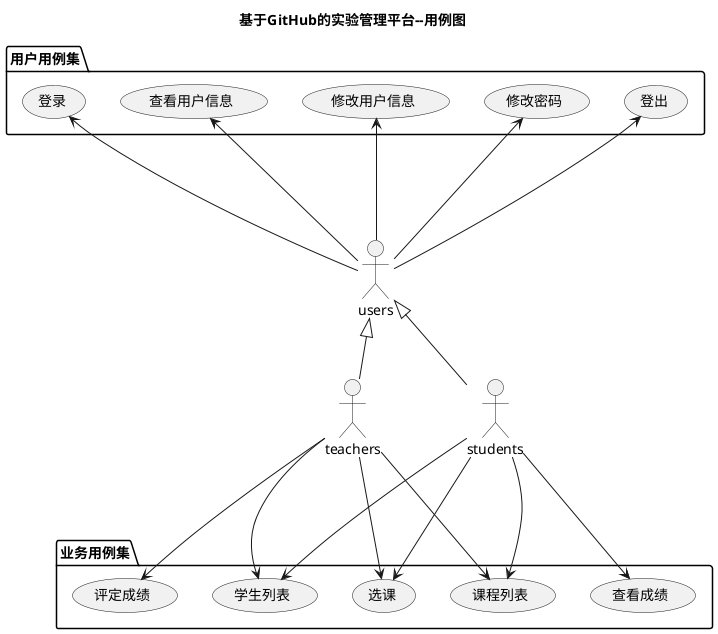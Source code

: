 @startuml
title 基于GitHub的实验管理平台--用例图


actor users

actor teachers
actor students
users <|-- students
users <|-- teachers


 package 用户用例集 {

users -up-> (登出)
users -up-> (修改密码)
users -up-> (修改用户信息)
users --up-> (查看用户信息)
users -up-> (登录)

}


package 业务用例集 {

students ---> (学生列表)
students ---> (选课)
students ---> (课程列表)
students ---> (查看成绩)

teachers ---> (评定成绩)
teachers ---> (学生列表)
teachers ---> (课程列表)
teachers ---> (选课)

}


@enduml
